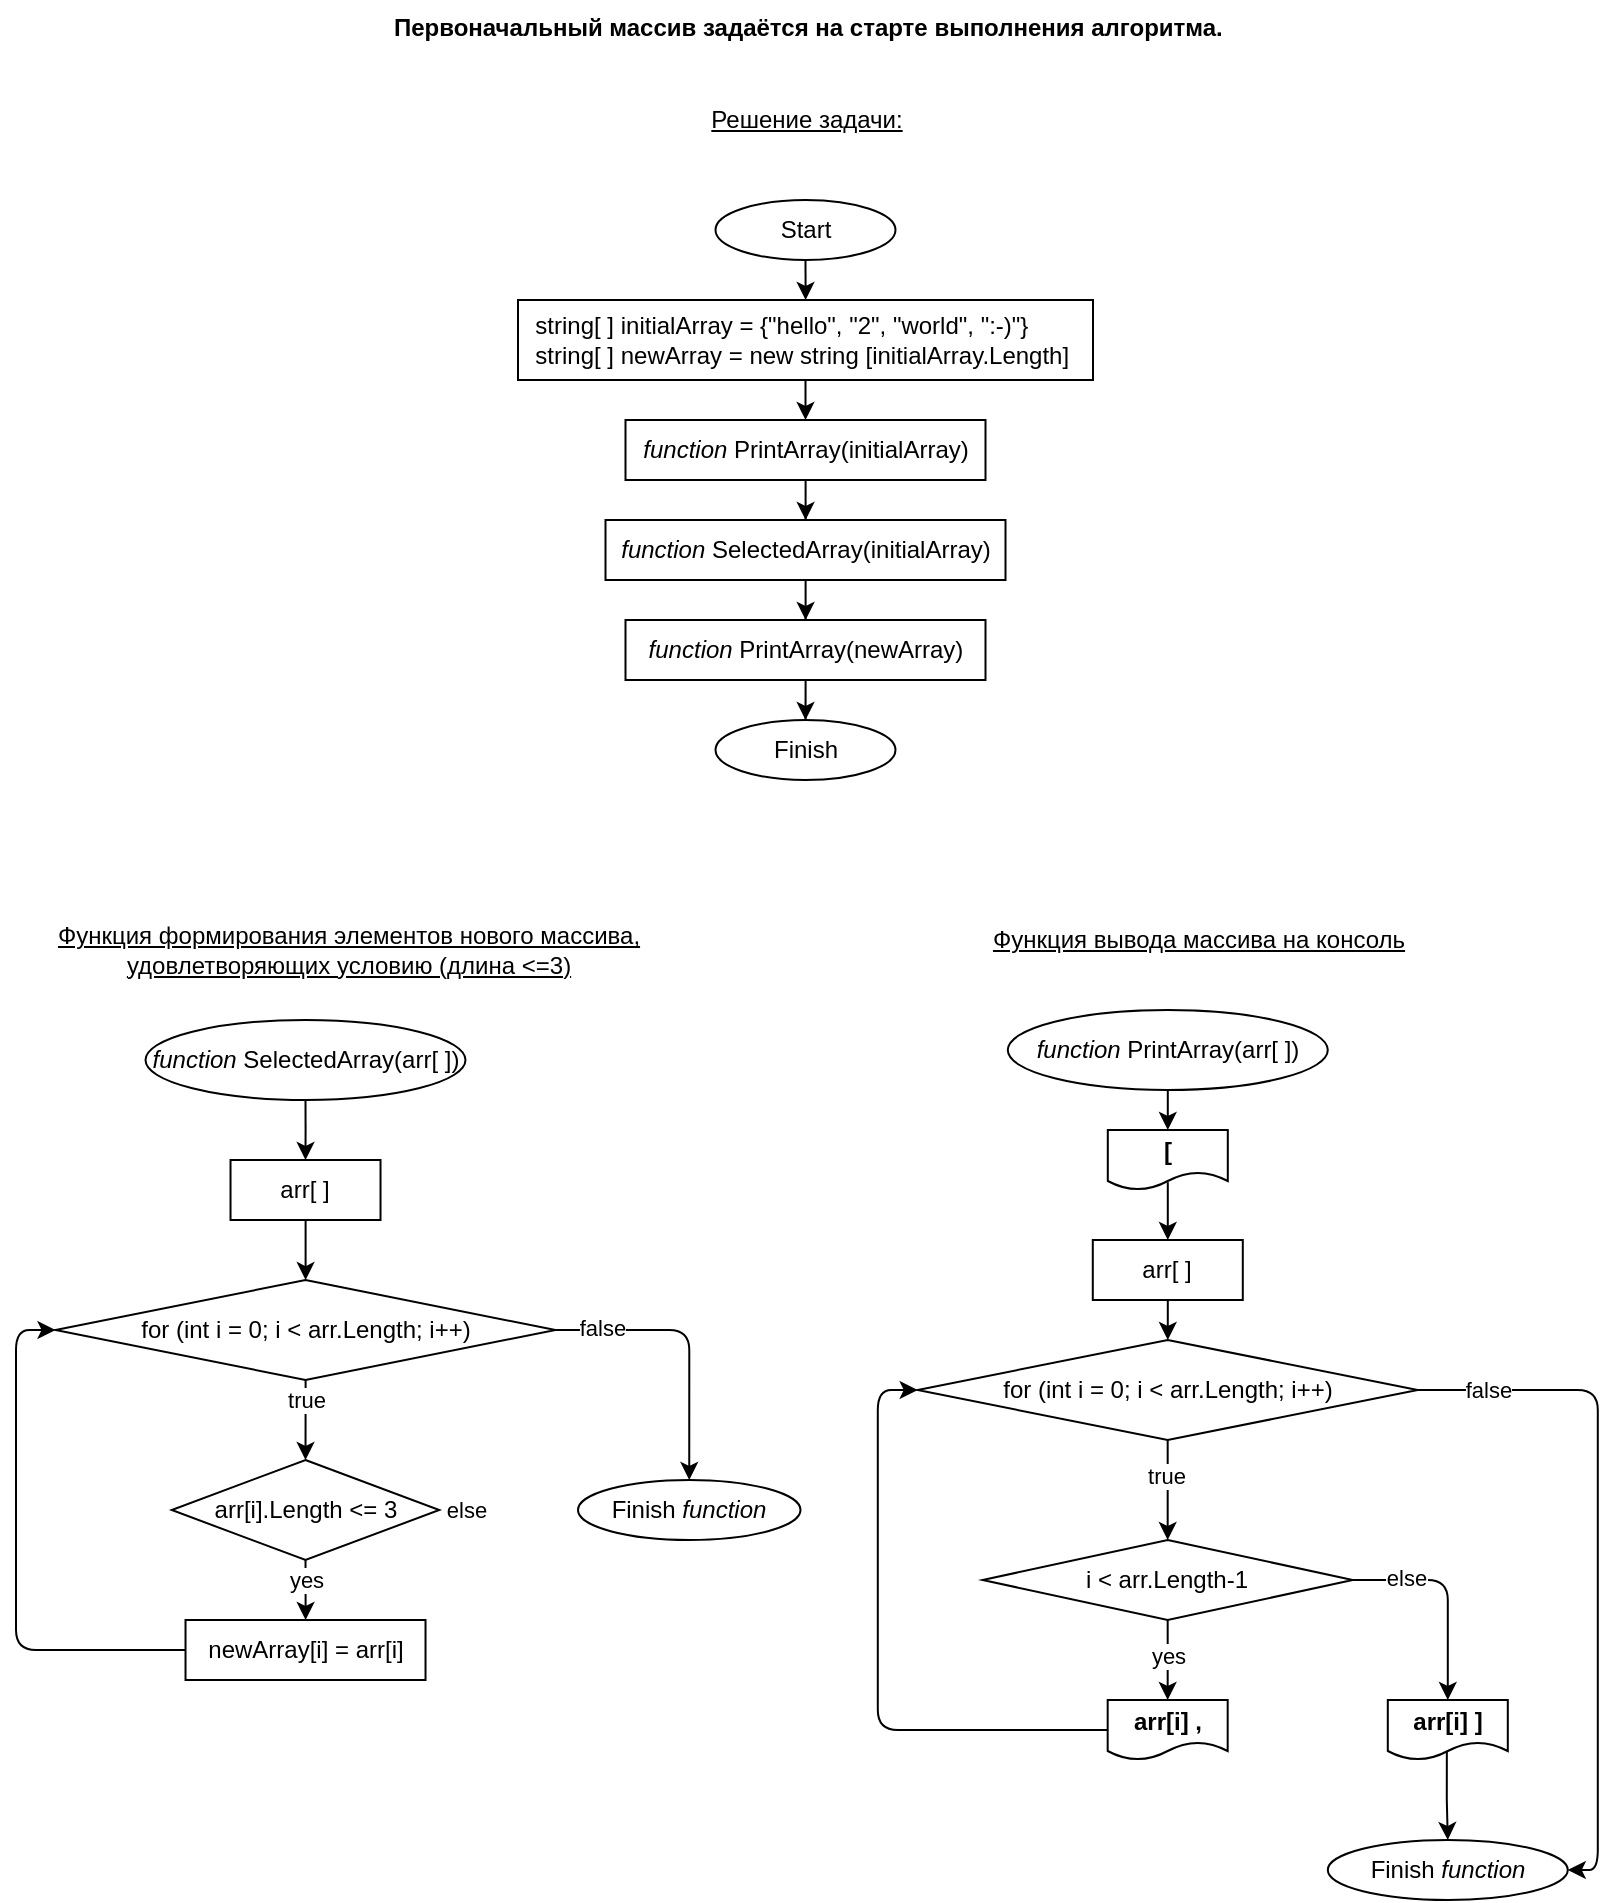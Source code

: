 <mxfile>
    <diagram id="blUeCa2xrr6crIKIjuXa" name="решение 1">
        <mxGraphModel dx="974" dy="409" grid="1" gridSize="10" guides="1" tooltips="1" connect="1" arrows="1" fold="1" page="1" pageScale="1" pageWidth="827" pageHeight="1169" math="0" shadow="0">
            <root>
                <mxCell id="0"/>
                <mxCell id="1" parent="0"/>
                <mxCell id="2" value="" style="edgeStyle=orthogonalEdgeStyle;rounded=0;orthogonalLoop=1;jettySize=auto;html=1;entryX=0.5;entryY=0;entryDx=0;entryDy=0;" edge="1" parent="1" source="3" target="5">
                    <mxGeometry relative="1" as="geometry"/>
                </mxCell>
                <mxCell id="3" value="Start" style="ellipse;whiteSpace=wrap;html=1;" vertex="1" parent="1">
                    <mxGeometry x="368.75" y="100" width="90" height="30" as="geometry"/>
                </mxCell>
                <mxCell id="4" value="" style="edgeStyle=orthogonalEdgeStyle;rounded=0;orthogonalLoop=1;jettySize=auto;html=1;" edge="1" parent="1" source="5" target="12">
                    <mxGeometry relative="1" as="geometry"/>
                </mxCell>
                <mxCell id="5" value="&lt;blockquote style=&quot;margin: 0 0 0 40px ; border: none ; padding: 0px&quot;&gt;&lt;/blockquote&gt;&lt;span&gt;&amp;nbsp; string[ ] initialArray = {&quot;hello&quot;, &quot;2&quot;, &quot;world&quot;, &quot;:-)&quot;}&lt;/span&gt;&lt;br&gt;&lt;div&gt;&lt;span&gt;&amp;nbsp; string[ ] newArray = new string [initialArray.Length]&lt;/span&gt;&lt;/div&gt;" style="rounded=0;whiteSpace=wrap;html=1;align=left;" vertex="1" parent="1">
                    <mxGeometry x="270" y="150" width="287.5" height="40" as="geometry"/>
                </mxCell>
                <mxCell id="6" value="&lt;b&gt;Первоначальный массив задаётся на старте выполнения алгоритма.&lt;/b&gt;" style="text;whiteSpace=wrap;html=1;" vertex="1" parent="1">
                    <mxGeometry x="206.1" width="418.74" height="30" as="geometry"/>
                </mxCell>
                <mxCell id="7" value="" style="edgeStyle=orthogonalEdgeStyle;rounded=0;orthogonalLoop=1;jettySize=auto;html=1;" edge="1" parent="1" source="8" target="10">
                    <mxGeometry relative="1" as="geometry"/>
                </mxCell>
                <mxCell id="8" value="&lt;span style=&quot;text-align: left;&quot;&gt;&lt;i&gt;function&lt;/i&gt;&amp;nbsp;&lt;/span&gt;&lt;span style=&quot;text-align: left;&quot;&gt;SelectedArray(initialArray)&lt;/span&gt;" style="rounded=0;whiteSpace=wrap;html=1;" vertex="1" parent="1">
                    <mxGeometry x="313.75" y="260" width="200" height="30" as="geometry"/>
                </mxCell>
                <mxCell id="9" value="" style="edgeStyle=orthogonalEdgeStyle;rounded=0;orthogonalLoop=1;jettySize=auto;html=1;" edge="1" parent="1" source="10" target="13">
                    <mxGeometry relative="1" as="geometry"/>
                </mxCell>
                <mxCell id="10" value="&lt;span style=&quot;text-align: left;&quot;&gt;&lt;i&gt;function&lt;/i&gt; PrintArray(newArray)&lt;/span&gt;" style="rounded=0;whiteSpace=wrap;html=1;" vertex="1" parent="1">
                    <mxGeometry x="323.75" y="310" width="180" height="30" as="geometry"/>
                </mxCell>
                <mxCell id="11" value="" style="edgeStyle=orthogonalEdgeStyle;rounded=0;orthogonalLoop=1;jettySize=auto;html=1;" edge="1" parent="1" source="12" target="8">
                    <mxGeometry relative="1" as="geometry"/>
                </mxCell>
                <mxCell id="12" value="&lt;span style=&quot;text-align: left;&quot;&gt;&lt;i&gt;function&lt;/i&gt; PrintArray(initialArray)&lt;/span&gt;" style="rounded=0;whiteSpace=wrap;html=1;" vertex="1" parent="1">
                    <mxGeometry x="323.75" y="210" width="180" height="30" as="geometry"/>
                </mxCell>
                <mxCell id="13" value="Finish" style="ellipse;whiteSpace=wrap;html=1;" vertex="1" parent="1">
                    <mxGeometry x="368.75" y="360" width="90" height="30" as="geometry"/>
                </mxCell>
                <mxCell id="14" value="&lt;u&gt;Решение задачи:&lt;/u&gt;" style="text;html=1;align=center;verticalAlign=middle;resizable=0;points=[];autosize=1;strokeColor=none;fillColor=none;" vertex="1" parent="1">
                    <mxGeometry x="358.75" y="50" width="110" height="20" as="geometry"/>
                </mxCell>
                <mxCell id="15" value="&lt;u&gt;Функция вывода массива на консоль&lt;/u&gt;" style="text;html=1;align=center;verticalAlign=middle;resizable=0;points=[];autosize=1;strokeColor=none;fillColor=none;" vertex="1" parent="1">
                    <mxGeometry x="499.84" y="460" width="220" height="20" as="geometry"/>
                </mxCell>
                <mxCell id="16" style="edgeStyle=orthogonalEdgeStyle;rounded=1;orthogonalLoop=1;jettySize=auto;html=1;" edge="1" parent="1" source="17" target="24">
                    <mxGeometry relative="1" as="geometry"/>
                </mxCell>
                <mxCell id="17" value="&lt;i style=&quot;text-align: left;&quot;&gt;function&lt;/i&gt;&lt;span style=&quot;text-align: left;&quot;&gt;&amp;nbsp;PrintArray(arr[ ])&lt;/span&gt;" style="ellipse;whiteSpace=wrap;html=1;" vertex="1" parent="1">
                    <mxGeometry x="514.9" y="505" width="160" height="40" as="geometry"/>
                </mxCell>
                <mxCell id="18" value="" style="edgeStyle=orthogonalEdgeStyle;rounded=0;orthogonalLoop=1;jettySize=auto;html=1;" edge="1" parent="1" source="22" target="29">
                    <mxGeometry relative="1" as="geometry">
                        <Array as="points">
                            <mxPoint x="594.84" y="805"/>
                            <mxPoint x="594.84" y="805"/>
                        </Array>
                    </mxGeometry>
                </mxCell>
                <mxCell id="19" value="true" style="edgeLabel;html=1;align=center;verticalAlign=middle;resizable=0;points=[];" vertex="1" connectable="0" parent="18">
                    <mxGeometry x="-0.309" y="-1" relative="1" as="geometry">
                        <mxPoint as="offset"/>
                    </mxGeometry>
                </mxCell>
                <mxCell id="20" style="edgeStyle=orthogonalEdgeStyle;rounded=1;orthogonalLoop=1;jettySize=auto;html=1;entryX=1;entryY=0.5;entryDx=0;entryDy=0;" edge="1" parent="1" source="22" target="34">
                    <mxGeometry relative="1" as="geometry">
                        <mxPoint x="894.9" y="910" as="targetPoint"/>
                        <Array as="points">
                            <mxPoint x="809.92" y="695"/>
                            <mxPoint x="809.92" y="935"/>
                        </Array>
                    </mxGeometry>
                </mxCell>
                <mxCell id="21" value="false" style="edgeLabel;html=1;align=center;verticalAlign=middle;resizable=0;points=[];" vertex="1" connectable="0" parent="20">
                    <mxGeometry x="-0.812" y="3" relative="1" as="geometry">
                        <mxPoint x="2" y="3" as="offset"/>
                    </mxGeometry>
                </mxCell>
                <mxCell id="22" value="&lt;span style=&quot;text-align: left;&quot;&gt;for (int i = 0; i &amp;lt; arr.Length; i++)&lt;/span&gt;" style="rhombus;whiteSpace=wrap;html=1;" vertex="1" parent="1">
                    <mxGeometry x="469.84" y="670" width="250" height="50" as="geometry"/>
                </mxCell>
                <mxCell id="23" value="" style="edgeStyle=orthogonalEdgeStyle;rounded=1;orthogonalLoop=1;jettySize=auto;html=1;exitX=0.5;exitY=0.872;exitDx=0;exitDy=0;exitPerimeter=0;" edge="1" parent="1" source="24" target="39">
                    <mxGeometry relative="1" as="geometry"/>
                </mxCell>
                <mxCell id="24" value="&lt;b&gt;[&lt;/b&gt;" style="shape=document;whiteSpace=wrap;html=1;boundedLbl=1;" vertex="1" parent="1">
                    <mxGeometry x="564.9" y="565" width="60" height="30" as="geometry"/>
                </mxCell>
                <mxCell id="25" value="" style="edgeStyle=orthogonalEdgeStyle;rounded=0;orthogonalLoop=1;jettySize=auto;html=1;entryX=0.5;entryY=0;entryDx=0;entryDy=0;" edge="1" parent="1" source="29" target="33">
                    <mxGeometry relative="1" as="geometry">
                        <Array as="points"/>
                    </mxGeometry>
                </mxCell>
                <mxCell id="26" value="yes" style="edgeLabel;html=1;align=center;verticalAlign=middle;resizable=0;points=[];" vertex="1" connectable="0" parent="25">
                    <mxGeometry x="-0.724" y="1" relative="1" as="geometry">
                        <mxPoint x="-1" y="12" as="offset"/>
                    </mxGeometry>
                </mxCell>
                <mxCell id="27" style="edgeStyle=orthogonalEdgeStyle;rounded=1;orthogonalLoop=1;jettySize=auto;html=1;entryX=0.5;entryY=0;entryDx=0;entryDy=0;" edge="1" parent="1" source="29" target="31">
                    <mxGeometry relative="1" as="geometry">
                        <mxPoint x="754.9" y="810" as="targetPoint"/>
                        <Array as="points">
                            <mxPoint x="734.9" y="790"/>
                        </Array>
                    </mxGeometry>
                </mxCell>
                <mxCell id="28" value="else" style="edgeLabel;html=1;align=center;verticalAlign=middle;resizable=0;points=[];" vertex="1" connectable="0" parent="27">
                    <mxGeometry x="-0.512" y="1" relative="1" as="geometry">
                        <mxPoint as="offset"/>
                    </mxGeometry>
                </mxCell>
                <mxCell id="29" value="&lt;span style=&quot;text-align: left;&quot;&gt;i &amp;lt; arr.Length-1&lt;/span&gt;" style="rhombus;whiteSpace=wrap;html=1;" vertex="1" parent="1">
                    <mxGeometry x="502.34" y="770" width="185" height="40" as="geometry"/>
                </mxCell>
                <mxCell id="30" value="" style="edgeStyle=orthogonalEdgeStyle;rounded=0;orthogonalLoop=1;jettySize=auto;html=1;exitX=0.492;exitY=0.829;exitDx=0;exitDy=0;exitPerimeter=0;" edge="1" parent="1" source="31" target="34">
                    <mxGeometry relative="1" as="geometry"/>
                </mxCell>
                <mxCell id="31" value="&lt;b style=&quot;text-align: left;&quot;&gt;arr[i] ]&lt;/b&gt;" style="shape=document;whiteSpace=wrap;html=1;boundedLbl=1;" vertex="1" parent="1">
                    <mxGeometry x="704.9" y="850" width="60" height="30" as="geometry"/>
                </mxCell>
                <mxCell id="32" style="edgeStyle=orthogonalEdgeStyle;rounded=1;orthogonalLoop=1;jettySize=auto;html=1;entryX=0;entryY=0.5;entryDx=0;entryDy=0;" edge="1" parent="1" source="33" target="22">
                    <mxGeometry relative="1" as="geometry">
                        <Array as="points">
                            <mxPoint x="449.92" y="865"/>
                            <mxPoint x="449.92" y="695"/>
                        </Array>
                    </mxGeometry>
                </mxCell>
                <mxCell id="33" value="&lt;span style=&quot;text-align: left;&quot;&gt;&lt;b&gt;arr[i] ,&lt;/b&gt;&lt;/span&gt;" style="shape=document;whiteSpace=wrap;html=1;boundedLbl=1;" vertex="1" parent="1">
                    <mxGeometry x="564.84" y="850" width="60" height="30" as="geometry"/>
                </mxCell>
                <mxCell id="34" value="Finish &lt;i&gt;function&lt;/i&gt;" style="ellipse;whiteSpace=wrap;html=1;" vertex="1" parent="1">
                    <mxGeometry x="674.9" y="920" width="120" height="30" as="geometry"/>
                </mxCell>
                <mxCell id="35" value="&lt;u&gt;Функция формирования элементов нового массива, &lt;br&gt;удовлетворяющих условию (длина &amp;lt;=3)&lt;/u&gt;" style="text;html=1;align=center;verticalAlign=middle;resizable=0;points=[];autosize=1;strokeColor=none;fillColor=none;" vertex="1" parent="1">
                    <mxGeometry x="30" y="460" width="310" height="30" as="geometry"/>
                </mxCell>
                <mxCell id="36" style="edgeStyle=orthogonalEdgeStyle;rounded=1;orthogonalLoop=1;jettySize=auto;html=1;entryX=0.5;entryY=0;entryDx=0;entryDy=0;" edge="1" parent="1" source="37" target="41">
                    <mxGeometry relative="1" as="geometry"/>
                </mxCell>
                <mxCell id="37" value="&lt;span style=&quot;text-align: left;&quot;&gt;&lt;i&gt;function&lt;/i&gt;&amp;nbsp;&lt;/span&gt;&lt;span style=&quot;text-align: left;&quot;&gt;SelectedArray(arr[ ])&lt;/span&gt;" style="ellipse;whiteSpace=wrap;html=1;" vertex="1" parent="1">
                    <mxGeometry x="83.75" y="510" width="160" height="40" as="geometry"/>
                </mxCell>
                <mxCell id="38" value="" style="edgeStyle=orthogonalEdgeStyle;rounded=1;orthogonalLoop=1;jettySize=auto;html=1;" edge="1" parent="1" source="39" target="22">
                    <mxGeometry relative="1" as="geometry"/>
                </mxCell>
                <mxCell id="39" value="&lt;span style=&quot;text-align: left;&quot;&gt;arr[ ]&lt;/span&gt;" style="rounded=0;whiteSpace=wrap;html=1;" vertex="1" parent="1">
                    <mxGeometry x="557.4" y="620" width="75" height="30" as="geometry"/>
                </mxCell>
                <mxCell id="40" value="" style="edgeStyle=orthogonalEdgeStyle;rounded=1;orthogonalLoop=1;jettySize=auto;html=1;" edge="1" parent="1" source="41" target="47">
                    <mxGeometry relative="1" as="geometry"/>
                </mxCell>
                <mxCell id="41" value="&lt;span style=&quot;text-align: left;&quot;&gt;arr[ ]&lt;/span&gt;" style="rounded=0;whiteSpace=wrap;html=1;" vertex="1" parent="1">
                    <mxGeometry x="126.26" y="580" width="75" height="30" as="geometry"/>
                </mxCell>
                <mxCell id="42" style="edgeStyle=orthogonalEdgeStyle;rounded=1;orthogonalLoop=1;jettySize=auto;html=1;" edge="1" parent="1" source="47" target="54">
                    <mxGeometry relative="1" as="geometry">
                        <mxPoint x="410" y="710" as="targetPoint"/>
                        <Array as="points"/>
                    </mxGeometry>
                </mxCell>
                <mxCell id="43" value="&lt;span style=&quot;color: rgba(0, 0, 0, 0); font-family: monospace; font-size: 0px; text-align: start; background-color: rgb(248, 249, 250);&quot;&gt;%3CmxGraphModel%3E%3Croot%3E%3CmxCell%20id%3D%220%22%2F%3E%3CmxCell%20id%3D%221%22%20parent%3D%220%22%2F%3E%3CmxCell%20id%3D%222%22%20value%3D%22false%22%20style%3D%22edgeLabel%3Bhtml%3D1%3Balign%3Dcenter%3BverticalAlign%3Dmiddle%3Bresizable%3D0%3Bpoints%3D%5B%5D%3B%22%20vertex%3D%221%22%20connectable%3D%220%22%20parent%3D%221%22%3E%3CmxGeometry%20x%3D%22744.941%22%20y%3D%22275%22%20as%3D%22geometry%22%2F%3E%3C%2FmxCell%3E%3C%2Froot%3E%3C%2FmxGraphModel%3E&lt;/span&gt;" style="edgeLabel;html=1;align=center;verticalAlign=middle;resizable=0;points=[];" vertex="1" connectable="0" parent="42">
                    <mxGeometry x="-0.676" y="2" relative="1" as="geometry">
                        <mxPoint as="offset"/>
                    </mxGeometry>
                </mxCell>
                <mxCell id="44" value="false" style="edgeLabel;html=1;align=center;verticalAlign=middle;resizable=0;points=[];" vertex="1" connectable="0" parent="42">
                    <mxGeometry x="-0.773" y="1" relative="1" as="geometry">
                        <mxPoint x="7" as="offset"/>
                    </mxGeometry>
                </mxCell>
                <mxCell id="45" style="edgeStyle=orthogonalEdgeStyle;rounded=1;orthogonalLoop=1;jettySize=auto;html=1;entryX=0.5;entryY=0;entryDx=0;entryDy=0;" edge="1" parent="1" source="47" target="51">
                    <mxGeometry relative="1" as="geometry">
                        <Array as="points">
                            <mxPoint x="164" y="700"/>
                            <mxPoint x="164" y="700"/>
                        </Array>
                    </mxGeometry>
                </mxCell>
                <mxCell id="46" value="true" style="edgeLabel;html=1;align=center;verticalAlign=middle;resizable=0;points=[];" vertex="1" connectable="0" parent="45">
                    <mxGeometry x="-0.691" relative="1" as="geometry">
                        <mxPoint y="4" as="offset"/>
                    </mxGeometry>
                </mxCell>
                <mxCell id="47" value="&lt;span style=&quot;text-align: left;&quot;&gt;for (int i = 0; i &amp;lt; arr.Length; i++)&lt;/span&gt;" style="rhombus;whiteSpace=wrap;html=1;" vertex="1" parent="1">
                    <mxGeometry x="38.75" y="640" width="250" height="50" as="geometry"/>
                </mxCell>
                <mxCell id="48" value="else" style="edgeLabel;html=1;align=center;verticalAlign=middle;resizable=0;points=[];" vertex="1" connectable="0" parent="1">
                    <mxGeometry x="244" y="754.63" as="geometry"/>
                </mxCell>
                <mxCell id="49" style="edgeStyle=orthogonalEdgeStyle;rounded=1;orthogonalLoop=1;jettySize=auto;html=1;exitX=0.5;exitY=1;exitDx=0;exitDy=0;" edge="1" parent="1" source="51" target="53">
                    <mxGeometry relative="1" as="geometry"/>
                </mxCell>
                <mxCell id="50" value="yes" style="edgeLabel;html=1;align=center;verticalAlign=middle;resizable=0;points=[];" vertex="1" connectable="0" parent="49">
                    <mxGeometry x="-0.776" y="-1" relative="1" as="geometry">
                        <mxPoint x="1" y="4" as="offset"/>
                    </mxGeometry>
                </mxCell>
                <mxCell id="51" value="&lt;span style=&quot;text-align: left;&quot;&gt;arr[i].Length &amp;lt;= 3&lt;/span&gt;" style="rhombus;whiteSpace=wrap;html=1;" vertex="1" parent="1">
                    <mxGeometry x="96.88" y="730" width="133.75" height="50" as="geometry"/>
                </mxCell>
                <mxCell id="52" style="edgeStyle=orthogonalEdgeStyle;rounded=1;orthogonalLoop=1;jettySize=auto;html=1;entryX=0;entryY=0.5;entryDx=0;entryDy=0;" edge="1" parent="1" source="53" target="47">
                    <mxGeometry relative="1" as="geometry">
                        <Array as="points">
                            <mxPoint x="19" y="825"/>
                            <mxPoint x="19" y="665"/>
                        </Array>
                    </mxGeometry>
                </mxCell>
                <mxCell id="53" value="&lt;span style=&quot;text-align: left;&quot;&gt;newArray[i] = arr[i]&lt;/span&gt;" style="rounded=0;whiteSpace=wrap;html=1;" vertex="1" parent="1">
                    <mxGeometry x="103.76" y="810" width="120" height="30" as="geometry"/>
                </mxCell>
                <mxCell id="54" value="Finish &lt;i&gt;function&lt;/i&gt;" style="ellipse;whiteSpace=wrap;html=1;" vertex="1" parent="1">
                    <mxGeometry x="300" y="740" width="111.25" height="30" as="geometry"/>
                </mxCell>
            </root>
        </mxGraphModel>
    </diagram>
</mxfile>